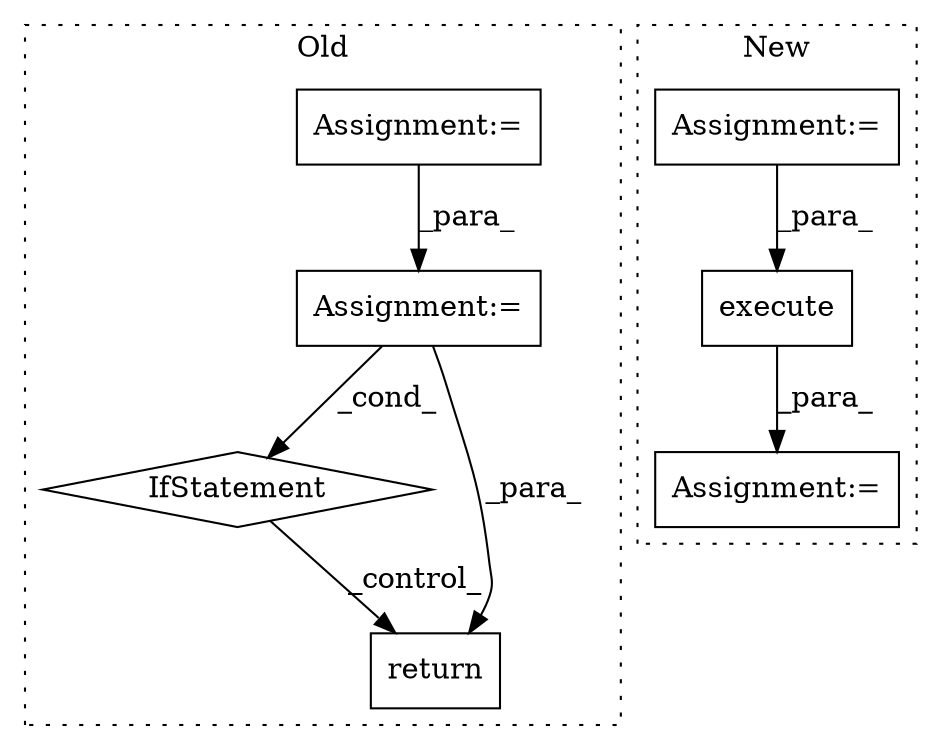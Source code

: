 digraph G {
subgraph cluster0 {
1 [label="IfStatement" a="25" s="2060,2086" l="4,2" shape="diamond"];
3 [label="Assignment:=" a="7" s="2033" l="1" shape="box"];
5 [label="Assignment:=" a="7" s="1958" l="1" shape="box"];
7 [label="return" a="41" s="2096" l="7" shape="box"];
label = "Old";
style="dotted";
}
subgraph cluster1 {
2 [label="execute" a="32" s="2183,2201" l="8,1" shape="box"];
4 [label="Assignment:=" a="7" s="2104" l="1" shape="box"];
6 [label="Assignment:=" a="7" s="2176" l="2" shape="box"];
label = "New";
style="dotted";
}
1 -> 7 [label="_control_"];
2 -> 6 [label="_para_"];
3 -> 1 [label="_cond_"];
3 -> 7 [label="_para_"];
4 -> 2 [label="_para_"];
5 -> 3 [label="_para_"];
}